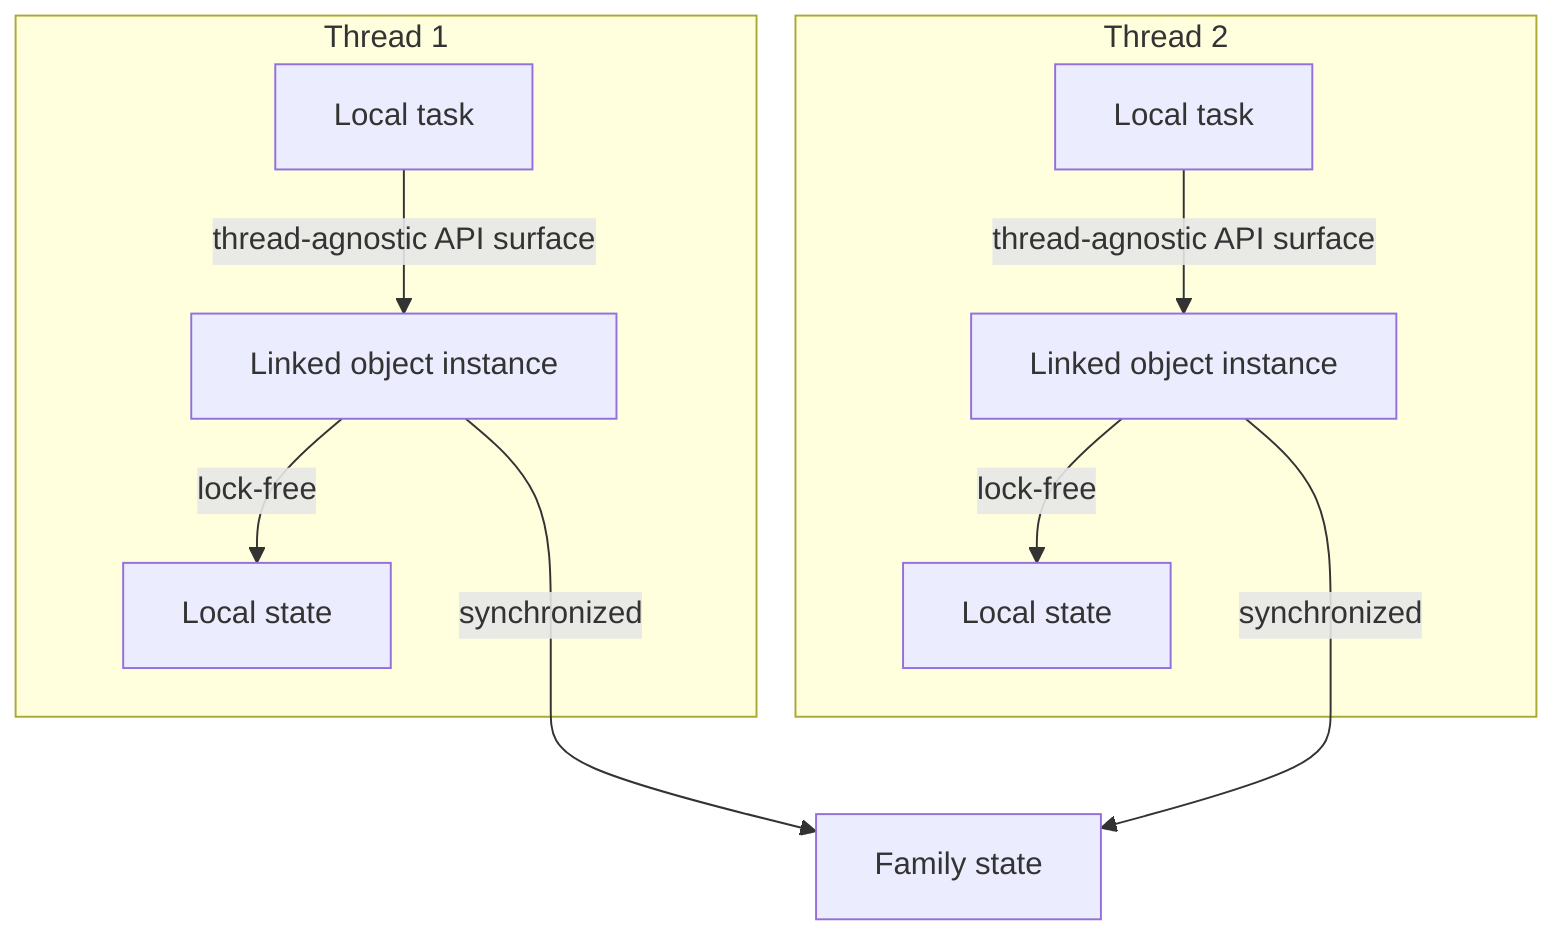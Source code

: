 graph TD
    direction LR
    
    subgraph Thread1[Thread 1]
        Task1[Local task] -->|thread-agnostic API surface| Instance1[Linked object instance]
        Instance1 -->|lock-free| Local1[Local state]
    end
    
    subgraph Thread2[Thread 2]
        Task2[Local task] -->|thread-agnostic API surface| Instance2[Linked object instance]
        Instance2 -->|lock-free| Local2[Local state]
    end
    
    SS[Family state]

    Instance1 --->|synchronized| SS
    Instance2 --->|synchronized| SS